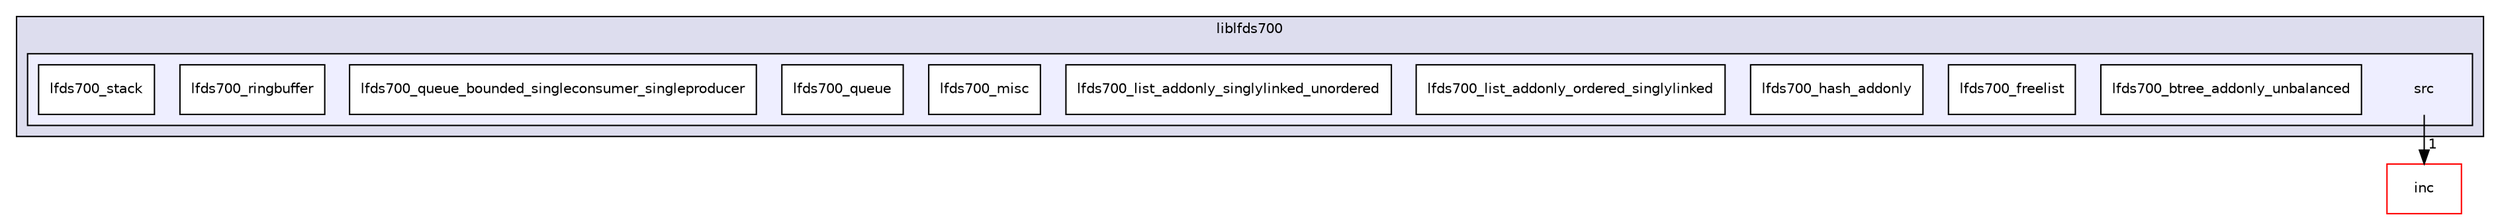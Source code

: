 digraph "UTIL/LFDS/liblfds7.0.0/liblfds700/src" {
  compound=true
  node [ fontsize="10", fontname="Helvetica"];
  edge [ labelfontsize="10", labelfontname="Helvetica"];
  subgraph clusterdir_325e01d27f86c8d9d9d5b4f6165b75ed {
    graph [ bgcolor="#ddddee", pencolor="black", label="liblfds700" fontname="Helvetica", fontsize="10", URL="dir_325e01d27f86c8d9d9d5b4f6165b75ed.html"]
  subgraph clusterdir_357ec3224bf964ccbdf4f70e73c43815 {
    graph [ bgcolor="#eeeeff", pencolor="black", label="" URL="dir_357ec3224bf964ccbdf4f70e73c43815.html"];
    dir_357ec3224bf964ccbdf4f70e73c43815 [shape=plaintext label="src"];
    dir_e64ce08a8a9f93862315431a9db82490 [shape=box label="lfds700_btree_addonly_unbalanced" color="black" fillcolor="white" style="filled" URL="dir_e64ce08a8a9f93862315431a9db82490.html"];
    dir_beaf6aa2e805f11fdb20913ba06eec98 [shape=box label="lfds700_freelist" color="black" fillcolor="white" style="filled" URL="dir_beaf6aa2e805f11fdb20913ba06eec98.html"];
    dir_8524e594dc86e600dc4e46a8c1d2cb1d [shape=box label="lfds700_hash_addonly" color="black" fillcolor="white" style="filled" URL="dir_8524e594dc86e600dc4e46a8c1d2cb1d.html"];
    dir_9282b85b65bc4aeea4b59de560e16bf1 [shape=box label="lfds700_list_addonly_ordered_singlylinked" color="black" fillcolor="white" style="filled" URL="dir_9282b85b65bc4aeea4b59de560e16bf1.html"];
    dir_1c8b2fed26ed1cc77286570ac71a5ca7 [shape=box label="lfds700_list_addonly_singlylinked_unordered" color="black" fillcolor="white" style="filled" URL="dir_1c8b2fed26ed1cc77286570ac71a5ca7.html"];
    dir_a88f2e7fc3a8908027b724f7c649c2e0 [shape=box label="lfds700_misc" color="black" fillcolor="white" style="filled" URL="dir_a88f2e7fc3a8908027b724f7c649c2e0.html"];
    dir_c38aeb2cd667c85f3aade00834a6bd54 [shape=box label="lfds700_queue" color="black" fillcolor="white" style="filled" URL="dir_c38aeb2cd667c85f3aade00834a6bd54.html"];
    dir_469544bd87d2e7d7ab33212066e1df6a [shape=box label="lfds700_queue_bounded_singleconsumer_singleproducer" color="black" fillcolor="white" style="filled" URL="dir_469544bd87d2e7d7ab33212066e1df6a.html"];
    dir_60fb9893782faf4b4ca4abcf9a011d61 [shape=box label="lfds700_ringbuffer" color="black" fillcolor="white" style="filled" URL="dir_60fb9893782faf4b4ca4abcf9a011d61.html"];
    dir_3adaf8e62e116db8c0961e0446c334ad [shape=box label="lfds700_stack" color="black" fillcolor="white" style="filled" URL="dir_3adaf8e62e116db8c0961e0446c334ad.html"];
  }
  }
  dir_15f32090ba7a381f51992ee363a59951 [shape=box label="inc" fillcolor="white" style="filled" color="red" URL="dir_15f32090ba7a381f51992ee363a59951.html"];
  dir_357ec3224bf964ccbdf4f70e73c43815->dir_15f32090ba7a381f51992ee363a59951 [headlabel="1", labeldistance=1.5 headhref="dir_000070_000068.html"];
}

